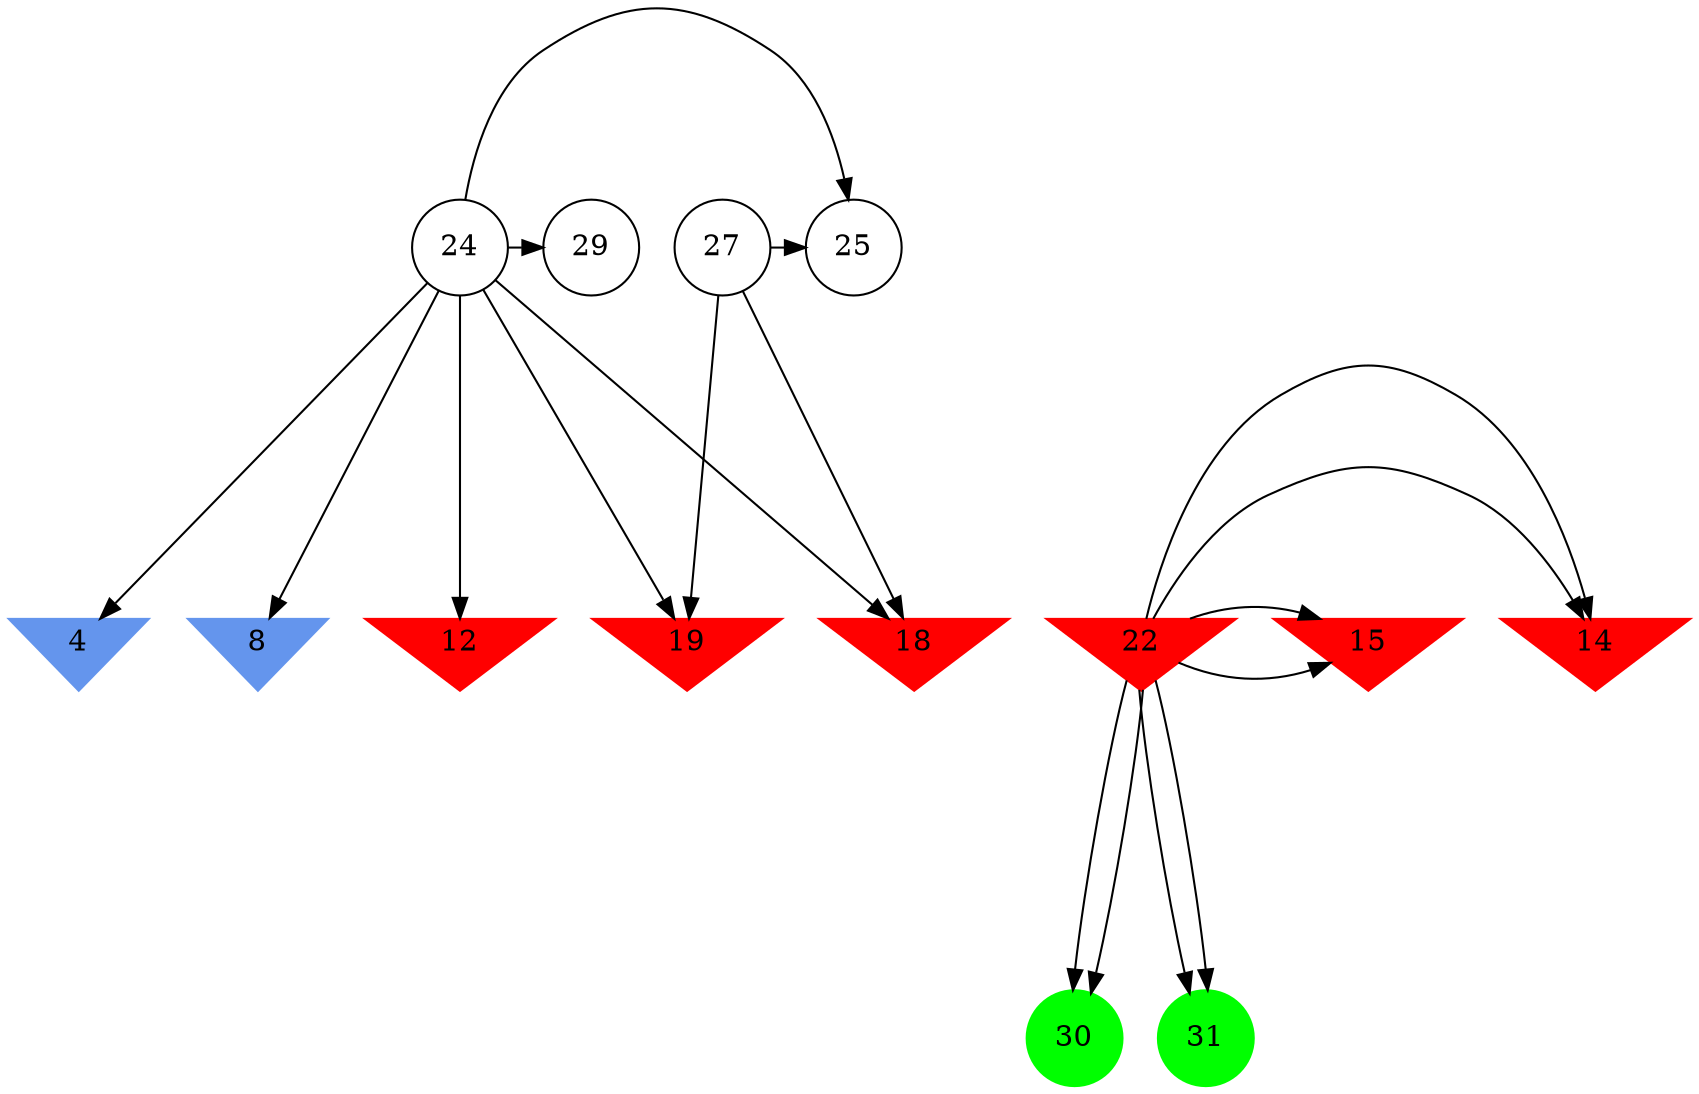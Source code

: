 digraph brain {
	ranksep=2.0;
	4 [shape=invtriangle,style=filled,color=cornflowerblue];
	8 [shape=invtriangle,style=filled,color=cornflowerblue];
	12 [shape=invtriangle,style=filled,color=red];
	14 [shape=invtriangle,style=filled,color=red];
	15 [shape=invtriangle,style=filled,color=red];
	18 [shape=invtriangle,style=filled,color=red];
	19 [shape=invtriangle,style=filled,color=red];
	22 [shape=invtriangle,style=filled,color=red];
	24 [shape=circle,color=black];
	25 [shape=circle,color=black];
	27 [shape=circle,color=black];
	29 [shape=circle,color=black];
	30 [shape=circle,style=filled,color=green];
	31 [shape=circle,style=filled,color=green];
	24	->	29;
	24	->	4;
	24	->	8;
	24	->	12;
	22	->	30;
	22	->	15;
	22	->	14;
	22	->	31;
	22	->	30;
	22	->	15;
	22	->	14;
	22	->	31;
	24	->	25;
	24	->	19;
	24	->	18;
	27	->	25;
	27	->	19;
	27	->	18;
	{ rank=same; 4; 8; 12; 14; 15; 18; 19; 22; }
	{ rank=same; 24; 25; 27; 29; }
	{ rank=same; 30; 31; }
}
